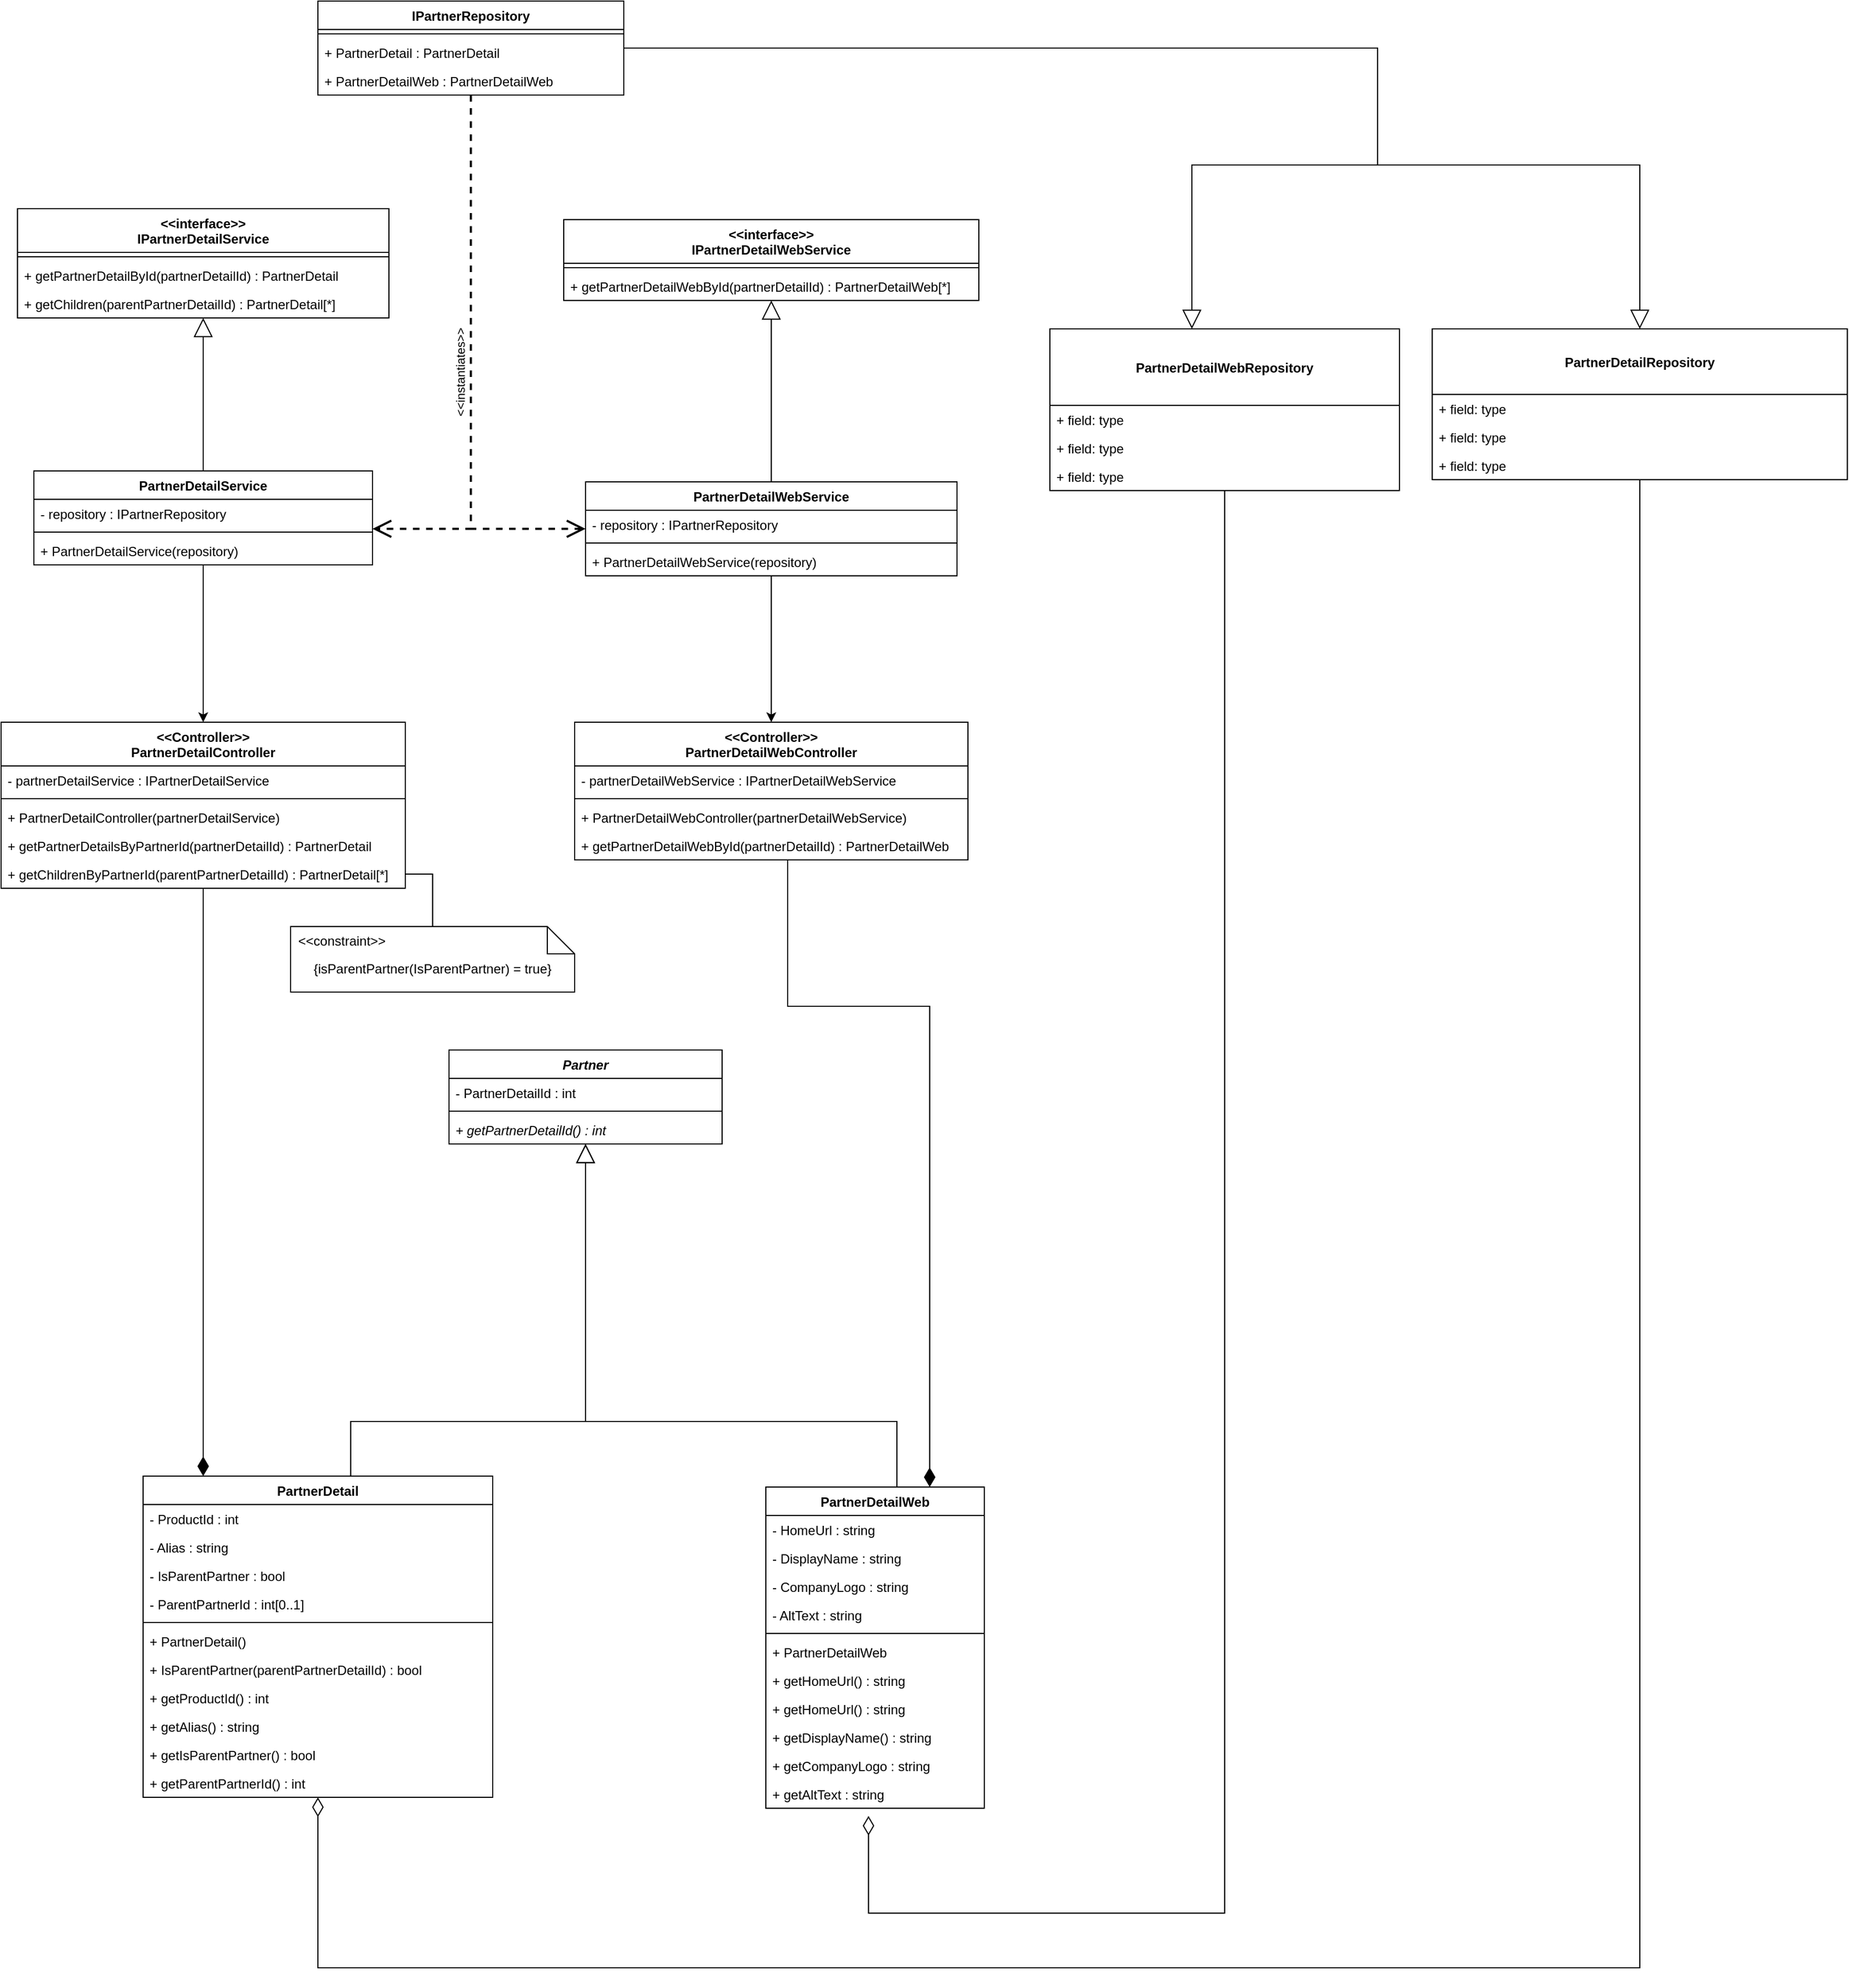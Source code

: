 <mxfile version="13.8.8" type="github">
  <diagram id="JFlCuwMhZZcMJILRrFdY" name="Page-1">
    <mxGraphModel dx="2024" dy="1218" grid="1" gridSize="10" guides="1" tooltips="1" connect="1" arrows="1" fold="1" page="1" pageScale="1" pageWidth="2336" pageHeight="1654" math="0" shadow="0">
      <root>
        <mxCell id="0" />
        <mxCell id="1" parent="0" />
        <mxCell id="4J9gVVPXhBhF94vH3yUa-1" value="PartnerDetail" style="swimlane;fontStyle=1;align=center;verticalAlign=top;childLayout=stackLayout;horizontal=1;startSize=26;horizontalStack=0;resizeParent=1;resizeParentMax=0;resizeLast=0;collapsible=1;marginBottom=0;" parent="1" vertex="1">
          <mxGeometry x="200" y="1400" width="320" height="294" as="geometry" />
        </mxCell>
        <mxCell id="4J9gVVPXhBhF94vH3yUa-42" value="- ProductId : int" style="text;strokeColor=none;fillColor=none;align=left;verticalAlign=top;spacingLeft=4;spacingRight=4;overflow=hidden;rotatable=0;points=[[0,0.5],[1,0.5]];portConstraint=eastwest;" parent="4J9gVVPXhBhF94vH3yUa-1" vertex="1">
          <mxGeometry y="26" width="320" height="26" as="geometry" />
        </mxCell>
        <mxCell id="4J9gVVPXhBhF94vH3yUa-6" value="- Alias : string" style="text;strokeColor=none;fillColor=none;align=left;verticalAlign=top;spacingLeft=4;spacingRight=4;overflow=hidden;rotatable=0;points=[[0,0.5],[1,0.5]];portConstraint=eastwest;" parent="4J9gVVPXhBhF94vH3yUa-1" vertex="1">
          <mxGeometry y="52" width="320" height="26" as="geometry" />
        </mxCell>
        <mxCell id="4J9gVVPXhBhF94vH3yUa-7" value="- IsParentPartner : bool" style="text;strokeColor=none;fillColor=none;align=left;verticalAlign=top;spacingLeft=4;spacingRight=4;overflow=hidden;rotatable=0;points=[[0,0.5],[1,0.5]];portConstraint=eastwest;" parent="4J9gVVPXhBhF94vH3yUa-1" vertex="1">
          <mxGeometry y="78" width="320" height="26" as="geometry" />
        </mxCell>
        <mxCell id="4J9gVVPXhBhF94vH3yUa-8" value="- ParentPartnerId : int[0..1]" style="text;strokeColor=none;fillColor=none;align=left;verticalAlign=top;spacingLeft=4;spacingRight=4;overflow=hidden;rotatable=0;points=[[0,0.5],[1,0.5]];portConstraint=eastwest;" parent="4J9gVVPXhBhF94vH3yUa-1" vertex="1">
          <mxGeometry y="104" width="320" height="26" as="geometry" />
        </mxCell>
        <mxCell id="4J9gVVPXhBhF94vH3yUa-3" value="" style="line;strokeWidth=1;fillColor=none;align=left;verticalAlign=middle;spacingTop=-1;spacingLeft=3;spacingRight=3;rotatable=0;labelPosition=right;points=[];portConstraint=eastwest;" parent="4J9gVVPXhBhF94vH3yUa-1" vertex="1">
          <mxGeometry y="130" width="320" height="8" as="geometry" />
        </mxCell>
        <mxCell id="4J9gVVPXhBhF94vH3yUa-39" value="+ PartnerDetail()" style="text;strokeColor=none;fillColor=none;align=left;verticalAlign=top;spacingLeft=4;spacingRight=4;overflow=hidden;rotatable=0;points=[[0,0.5],[1,0.5]];portConstraint=eastwest;" parent="4J9gVVPXhBhF94vH3yUa-1" vertex="1">
          <mxGeometry y="138" width="320" height="26" as="geometry" />
        </mxCell>
        <mxCell id="4J9gVVPXhBhF94vH3yUa-57" value="+ IsParentPartner(parentPartnerDetailId) : bool" style="text;strokeColor=none;fillColor=none;align=left;verticalAlign=top;spacingLeft=4;spacingRight=4;overflow=hidden;rotatable=0;points=[[0,0.5],[1,0.5]];portConstraint=eastwest;" parent="4J9gVVPXhBhF94vH3yUa-1" vertex="1">
          <mxGeometry y="164" width="320" height="26" as="geometry" />
        </mxCell>
        <mxCell id="4J9gVVPXhBhF94vH3yUa-45" value="+ getProductId() : int" style="text;strokeColor=none;fillColor=none;align=left;verticalAlign=top;spacingLeft=4;spacingRight=4;overflow=hidden;rotatable=0;points=[[0,0.5],[1,0.5]];portConstraint=eastwest;" parent="4J9gVVPXhBhF94vH3yUa-1" vertex="1">
          <mxGeometry y="190" width="320" height="26" as="geometry" />
        </mxCell>
        <mxCell id="4J9gVVPXhBhF94vH3yUa-46" value="+ getAlias() : string" style="text;strokeColor=none;fillColor=none;align=left;verticalAlign=top;spacingLeft=4;spacingRight=4;overflow=hidden;rotatable=0;points=[[0,0.5],[1,0.5]];portConstraint=eastwest;" parent="4J9gVVPXhBhF94vH3yUa-1" vertex="1">
          <mxGeometry y="216" width="320" height="26" as="geometry" />
        </mxCell>
        <mxCell id="4J9gVVPXhBhF94vH3yUa-47" value="+ getIsParentPartner() : bool" style="text;strokeColor=none;fillColor=none;align=left;verticalAlign=top;spacingLeft=4;spacingRight=4;overflow=hidden;rotatable=0;points=[[0,0.5],[1,0.5]];portConstraint=eastwest;" parent="4J9gVVPXhBhF94vH3yUa-1" vertex="1">
          <mxGeometry y="242" width="320" height="26" as="geometry" />
        </mxCell>
        <mxCell id="4J9gVVPXhBhF94vH3yUa-48" value="+ getParentPartnerId() : int" style="text;strokeColor=none;fillColor=none;align=left;verticalAlign=top;spacingLeft=4;spacingRight=4;overflow=hidden;rotatable=0;points=[[0,0.5],[1,0.5]];portConstraint=eastwest;" parent="4J9gVVPXhBhF94vH3yUa-1" vertex="1">
          <mxGeometry y="268" width="320" height="26" as="geometry" />
        </mxCell>
        <mxCell id="0JB3OAhcObNb3hOoxOpN-58" style="edgeStyle=orthogonalEdgeStyle;rounded=0;orthogonalLoop=1;jettySize=auto;html=1;entryX=0.75;entryY=0;entryDx=0;entryDy=0;endArrow=diamondThin;endFill=1;endSize=15;strokeWidth=1;" edge="1" parent="1" source="4J9gVVPXhBhF94vH3yUa-9" target="4J9gVVPXhBhF94vH3yUa-13">
          <mxGeometry relative="1" as="geometry">
            <Array as="points">
              <mxPoint x="790" y="970" />
              <mxPoint x="920" y="970" />
            </Array>
          </mxGeometry>
        </mxCell>
        <mxCell id="4J9gVVPXhBhF94vH3yUa-9" value="&lt;&lt;Controller&gt;&gt;&#xa;PartnerDetailWebController" style="swimlane;fontStyle=1;align=center;verticalAlign=top;childLayout=stackLayout;horizontal=1;startSize=40;horizontalStack=0;resizeParent=1;resizeParentMax=0;resizeLast=0;collapsible=1;marginBottom=0;" parent="1" vertex="1">
          <mxGeometry x="595" y="710" width="360" height="126" as="geometry" />
        </mxCell>
        <mxCell id="4J9gVVPXhBhF94vH3yUa-10" value="- partnerDetailWebService : IPartnerDetailWebService" style="text;strokeColor=none;fillColor=none;align=left;verticalAlign=top;spacingLeft=4;spacingRight=4;overflow=hidden;rotatable=0;points=[[0,0.5],[1,0.5]];portConstraint=eastwest;" parent="4J9gVVPXhBhF94vH3yUa-9" vertex="1">
          <mxGeometry y="40" width="360" height="26" as="geometry" />
        </mxCell>
        <mxCell id="4J9gVVPXhBhF94vH3yUa-11" value="" style="line;strokeWidth=1;fillColor=none;align=left;verticalAlign=middle;spacingTop=-1;spacingLeft=3;spacingRight=3;rotatable=0;labelPosition=right;points=[];portConstraint=eastwest;" parent="4J9gVVPXhBhF94vH3yUa-9" vertex="1">
          <mxGeometry y="66" width="360" height="8" as="geometry" />
        </mxCell>
        <mxCell id="4J9gVVPXhBhF94vH3yUa-60" value="+ PartnerDetailWebController(partnerDetailWebService)" style="text;strokeColor=none;fillColor=none;align=left;verticalAlign=top;spacingLeft=4;spacingRight=4;overflow=hidden;rotatable=0;points=[[0,0.5],[1,0.5]];portConstraint=eastwest;" parent="4J9gVVPXhBhF94vH3yUa-9" vertex="1">
          <mxGeometry y="74" width="360" height="26" as="geometry" />
        </mxCell>
        <mxCell id="4J9gVVPXhBhF94vH3yUa-12" value="+ getPartnerDetailWebById(partnerDetailId) : PartnerDetailWeb" style="text;strokeColor=none;fillColor=none;align=left;verticalAlign=top;spacingLeft=4;spacingRight=4;overflow=hidden;rotatable=0;points=[[0,0.5],[1,0.5]];portConstraint=eastwest;" parent="4J9gVVPXhBhF94vH3yUa-9" vertex="1">
          <mxGeometry y="100" width="360" height="26" as="geometry" />
        </mxCell>
        <mxCell id="4J9gVVPXhBhF94vH3yUa-13" value="PartnerDetailWeb" style="swimlane;fontStyle=1;align=center;verticalAlign=top;childLayout=stackLayout;horizontal=1;startSize=26;horizontalStack=0;resizeParent=1;resizeParentMax=0;resizeLast=0;collapsible=1;marginBottom=0;" parent="1" vertex="1">
          <mxGeometry x="770" y="1410" width="200" height="294" as="geometry" />
        </mxCell>
        <mxCell id="4J9gVVPXhBhF94vH3yUa-17" value="- HomeUrl : string" style="text;strokeColor=none;fillColor=none;align=left;verticalAlign=top;spacingLeft=4;spacingRight=4;overflow=hidden;rotatable=0;points=[[0,0.5],[1,0.5]];portConstraint=eastwest;" parent="4J9gVVPXhBhF94vH3yUa-13" vertex="1">
          <mxGeometry y="26" width="200" height="26" as="geometry" />
        </mxCell>
        <mxCell id="4J9gVVPXhBhF94vH3yUa-18" value="- DisplayName : string" style="text;strokeColor=none;fillColor=none;align=left;verticalAlign=top;spacingLeft=4;spacingRight=4;overflow=hidden;rotatable=0;points=[[0,0.5],[1,0.5]];portConstraint=eastwest;" parent="4J9gVVPXhBhF94vH3yUa-13" vertex="1">
          <mxGeometry y="52" width="200" height="26" as="geometry" />
        </mxCell>
        <mxCell id="4J9gVVPXhBhF94vH3yUa-20" value="- CompanyLogo : string" style="text;strokeColor=none;fillColor=none;align=left;verticalAlign=top;spacingLeft=4;spacingRight=4;overflow=hidden;rotatable=0;points=[[0,0.5],[1,0.5]];portConstraint=eastwest;" parent="4J9gVVPXhBhF94vH3yUa-13" vertex="1">
          <mxGeometry y="78" width="200" height="26" as="geometry" />
        </mxCell>
        <mxCell id="4J9gVVPXhBhF94vH3yUa-19" value="- AltText : string" style="text;strokeColor=none;fillColor=none;align=left;verticalAlign=top;spacingLeft=4;spacingRight=4;overflow=hidden;rotatable=0;points=[[0,0.5],[1,0.5]];portConstraint=eastwest;" parent="4J9gVVPXhBhF94vH3yUa-13" vertex="1">
          <mxGeometry y="104" width="200" height="26" as="geometry" />
        </mxCell>
        <mxCell id="4J9gVVPXhBhF94vH3yUa-15" value="" style="line;strokeWidth=1;fillColor=none;align=left;verticalAlign=middle;spacingTop=-1;spacingLeft=3;spacingRight=3;rotatable=0;labelPosition=right;points=[];portConstraint=eastwest;" parent="4J9gVVPXhBhF94vH3yUa-13" vertex="1">
          <mxGeometry y="130" width="200" height="8" as="geometry" />
        </mxCell>
        <mxCell id="4J9gVVPXhBhF94vH3yUa-56" value="+ PartnerDetailWeb" style="text;strokeColor=none;fillColor=none;align=left;verticalAlign=top;spacingLeft=4;spacingRight=4;overflow=hidden;rotatable=0;points=[[0,0.5],[1,0.5]];portConstraint=eastwest;" parent="4J9gVVPXhBhF94vH3yUa-13" vertex="1">
          <mxGeometry y="138" width="200" height="26" as="geometry" />
        </mxCell>
        <mxCell id="4J9gVVPXhBhF94vH3yUa-58" value="+ getHomeUrl() : string" style="text;strokeColor=none;fillColor=none;align=left;verticalAlign=top;spacingLeft=4;spacingRight=4;overflow=hidden;rotatable=0;points=[[0,0.5],[1,0.5]];portConstraint=eastwest;" parent="4J9gVVPXhBhF94vH3yUa-13" vertex="1">
          <mxGeometry y="164" width="200" height="26" as="geometry" />
        </mxCell>
        <mxCell id="4J9gVVPXhBhF94vH3yUa-16" value="+ getHomeUrl() : string" style="text;strokeColor=none;fillColor=none;align=left;verticalAlign=top;spacingLeft=4;spacingRight=4;overflow=hidden;rotatable=0;points=[[0,0.5],[1,0.5]];portConstraint=eastwest;" parent="4J9gVVPXhBhF94vH3yUa-13" vertex="1">
          <mxGeometry y="190" width="200" height="26" as="geometry" />
        </mxCell>
        <mxCell id="4J9gVVPXhBhF94vH3yUa-49" value="+ getDisplayName() : string" style="text;strokeColor=none;fillColor=none;align=left;verticalAlign=top;spacingLeft=4;spacingRight=4;overflow=hidden;rotatable=0;points=[[0,0.5],[1,0.5]];portConstraint=eastwest;" parent="4J9gVVPXhBhF94vH3yUa-13" vertex="1">
          <mxGeometry y="216" width="200" height="26" as="geometry" />
        </mxCell>
        <mxCell id="4J9gVVPXhBhF94vH3yUa-50" value="+ getCompanyLogo : string" style="text;strokeColor=none;fillColor=none;align=left;verticalAlign=top;spacingLeft=4;spacingRight=4;overflow=hidden;rotatable=0;points=[[0,0.5],[1,0.5]];portConstraint=eastwest;" parent="4J9gVVPXhBhF94vH3yUa-13" vertex="1">
          <mxGeometry y="242" width="200" height="26" as="geometry" />
        </mxCell>
        <mxCell id="4J9gVVPXhBhF94vH3yUa-51" value="+ getAltText : string" style="text;strokeColor=none;fillColor=none;align=left;verticalAlign=top;spacingLeft=4;spacingRight=4;overflow=hidden;rotatable=0;points=[[0,0.5],[1,0.5]];portConstraint=eastwest;" parent="4J9gVVPXhBhF94vH3yUa-13" vertex="1">
          <mxGeometry y="268" width="200" height="26" as="geometry" />
        </mxCell>
        <mxCell id="4J9gVVPXhBhF94vH3yUa-21" value="Partner" style="swimlane;fontStyle=3;align=center;verticalAlign=top;childLayout=stackLayout;horizontal=1;startSize=26;horizontalStack=0;resizeParent=1;resizeParentMax=0;resizeLast=0;collapsible=1;marginBottom=0;" parent="1" vertex="1">
          <mxGeometry x="480" y="1010" width="250" height="86" as="geometry" />
        </mxCell>
        <mxCell id="4J9gVVPXhBhF94vH3yUa-22" value="- PartnerDetailId : int" style="text;strokeColor=none;fillColor=none;align=left;verticalAlign=top;spacingLeft=4;spacingRight=4;overflow=hidden;rotatable=0;points=[[0,0.5],[1,0.5]];portConstraint=eastwest;" parent="4J9gVVPXhBhF94vH3yUa-21" vertex="1">
          <mxGeometry y="26" width="250" height="26" as="geometry" />
        </mxCell>
        <mxCell id="4J9gVVPXhBhF94vH3yUa-23" value="" style="line;strokeWidth=1;fillColor=none;align=left;verticalAlign=middle;spacingTop=-1;spacingLeft=3;spacingRight=3;rotatable=0;labelPosition=right;points=[];portConstraint=eastwest;" parent="4J9gVVPXhBhF94vH3yUa-21" vertex="1">
          <mxGeometry y="52" width="250" height="8" as="geometry" />
        </mxCell>
        <mxCell id="4J9gVVPXhBhF94vH3yUa-24" value="+ getPartnerDetailId() : int" style="text;strokeColor=none;fillColor=none;align=left;verticalAlign=top;spacingLeft=4;spacingRight=4;overflow=hidden;rotatable=0;points=[[0,0.5],[1,0.5]];portConstraint=eastwest;fontStyle=2" parent="4J9gVVPXhBhF94vH3yUa-21" vertex="1">
          <mxGeometry y="60" width="250" height="26" as="geometry" />
        </mxCell>
        <mxCell id="4J9gVVPXhBhF94vH3yUa-28" value="" style="endArrow=block;endSize=15;endFill=0;shadow=0;strokeWidth=1;rounded=0;edgeStyle=elbowEdgeStyle;elbow=vertical;" parent="1" source="4J9gVVPXhBhF94vH3yUa-1" target="4J9gVVPXhBhF94vH3yUa-21" edge="1">
          <mxGeometry width="160" relative="1" as="geometry">
            <mxPoint x="550" y="1610" as="sourcePoint" />
            <mxPoint x="727" y="1278" as="targetPoint" />
            <Array as="points">
              <mxPoint x="390" y="1350" />
              <mxPoint x="745" y="1350" />
            </Array>
          </mxGeometry>
        </mxCell>
        <mxCell id="4J9gVVPXhBhF94vH3yUa-29" value="" style="endArrow=block;endSize=15;endFill=0;shadow=0;strokeWidth=1;rounded=0;edgeStyle=elbowEdgeStyle;elbow=vertical;" parent="1" source="4J9gVVPXhBhF94vH3yUa-13" target="4J9gVVPXhBhF94vH3yUa-21" edge="1">
          <mxGeometry width="160" relative="1" as="geometry">
            <mxPoint x="760" y="1446" as="sourcePoint" />
            <mxPoint x="745" y="1190" as="targetPoint" />
            <Array as="points">
              <mxPoint x="890" y="1350" />
              <mxPoint x="900" y="1710" />
            </Array>
          </mxGeometry>
        </mxCell>
        <mxCell id="0JB3OAhcObNb3hOoxOpN-43" style="edgeStyle=orthogonalEdgeStyle;rounded=0;orthogonalLoop=1;jettySize=auto;html=1;endArrow=diamondThin;endFill=1;strokeWidth=1;endSize=15;" edge="1" parent="1" source="4J9gVVPXhBhF94vH3yUa-33" target="4J9gVVPXhBhF94vH3yUa-1">
          <mxGeometry relative="1" as="geometry">
            <Array as="points">
              <mxPoint x="255" y="1320" />
              <mxPoint x="255" y="1320" />
            </Array>
          </mxGeometry>
        </mxCell>
        <mxCell id="4J9gVVPXhBhF94vH3yUa-33" value="&lt;&lt;Controller&gt;&gt;&#xa;PartnerDetailController" style="swimlane;fontStyle=1;align=center;verticalAlign=top;childLayout=stackLayout;horizontal=1;startSize=40;horizontalStack=0;resizeParent=1;resizeParentMax=0;resizeLast=0;collapsible=1;marginBottom=0;" parent="1" vertex="1">
          <mxGeometry x="70" y="710" width="370" height="152" as="geometry" />
        </mxCell>
        <mxCell id="4J9gVVPXhBhF94vH3yUa-34" value="- partnerDetailService : IPartnerDetailService" style="text;strokeColor=none;fillColor=none;align=left;verticalAlign=top;spacingLeft=4;spacingRight=4;overflow=hidden;rotatable=0;points=[[0,0.5],[1,0.5]];portConstraint=eastwest;" parent="4J9gVVPXhBhF94vH3yUa-33" vertex="1">
          <mxGeometry y="40" width="370" height="26" as="geometry" />
        </mxCell>
        <mxCell id="4J9gVVPXhBhF94vH3yUa-35" value="" style="line;strokeWidth=1;fillColor=none;align=left;verticalAlign=middle;spacingTop=-1;spacingLeft=3;spacingRight=3;rotatable=0;labelPosition=right;points=[];portConstraint=eastwest;" parent="4J9gVVPXhBhF94vH3yUa-33" vertex="1">
          <mxGeometry y="66" width="370" height="8" as="geometry" />
        </mxCell>
        <mxCell id="4J9gVVPXhBhF94vH3yUa-41" value="+ PartnerDetailController(partnerDetailService)" style="text;strokeColor=none;fillColor=none;align=left;verticalAlign=top;spacingLeft=4;spacingRight=4;overflow=hidden;rotatable=0;points=[[0,0.5],[1,0.5]];portConstraint=eastwest;" parent="4J9gVVPXhBhF94vH3yUa-33" vertex="1">
          <mxGeometry y="74" width="370" height="26" as="geometry" />
        </mxCell>
        <mxCell id="4J9gVVPXhBhF94vH3yUa-59" value="+ getPartnerDetailsByPartnerId(partnerDetailId) : PartnerDetail" style="text;strokeColor=none;fillColor=none;align=left;verticalAlign=top;spacingLeft=4;spacingRight=4;overflow=hidden;rotatable=0;points=[[0,0.5],[1,0.5]];portConstraint=eastwest;" parent="4J9gVVPXhBhF94vH3yUa-33" vertex="1">
          <mxGeometry y="100" width="370" height="26" as="geometry" />
        </mxCell>
        <mxCell id="4J9gVVPXhBhF94vH3yUa-36" value="+ getChildrenByPartnerId(parentPartnerDetailId) : PartnerDetail[*]" style="text;strokeColor=none;fillColor=none;align=left;verticalAlign=top;spacingLeft=4;spacingRight=4;overflow=hidden;rotatable=0;points=[[0,0.5],[1,0.5]];portConstraint=eastwest;" parent="4J9gVVPXhBhF94vH3yUa-33" vertex="1">
          <mxGeometry y="126" width="370" height="26" as="geometry" />
        </mxCell>
        <mxCell id="4J9gVVPXhBhF94vH3yUa-55" style="edgeStyle=orthogonalEdgeStyle;rounded=0;orthogonalLoop=1;jettySize=auto;html=1;startArrow=none;startFill=0;endArrow=none;endFill=0;" parent="1" source="4J9gVVPXhBhF94vH3yUa-52" target="4J9gVVPXhBhF94vH3yUa-36" edge="1">
          <mxGeometry relative="1" as="geometry" />
        </mxCell>
        <mxCell id="4J9gVVPXhBhF94vH3yUa-52" value="{isParentPartner(IsParentPartner) = true}" style="shape=note2;boundedLbl=1;whiteSpace=wrap;html=1;size=25;verticalAlign=top;align=center;" parent="1" vertex="1">
          <mxGeometry x="335" y="897" width="260" height="60" as="geometry" />
        </mxCell>
        <mxCell id="4J9gVVPXhBhF94vH3yUa-53" value="&lt;&lt;constraint&gt;&gt;" style="resizeWidth=1;part=1;strokeColor=none;fillColor=none;align=left;spacingLeft=5;" parent="4J9gVVPXhBhF94vH3yUa-52" vertex="1">
          <mxGeometry width="260" height="25" relative="1" as="geometry" />
        </mxCell>
        <mxCell id="0JB3OAhcObNb3hOoxOpN-1" value="&lt;&lt;interface&gt;&gt;&#xa;IPartnerDetailService" style="swimlane;fontStyle=1;align=center;verticalAlign=top;childLayout=stackLayout;horizontal=1;startSize=40;horizontalStack=0;resizeParent=1;resizeParentMax=0;resizeLast=0;collapsible=1;marginBottom=0;" vertex="1" parent="1">
          <mxGeometry x="85" y="240" width="340" height="100" as="geometry" />
        </mxCell>
        <mxCell id="0JB3OAhcObNb3hOoxOpN-3" value="" style="line;strokeWidth=1;fillColor=none;align=left;verticalAlign=middle;spacingTop=-1;spacingLeft=3;spacingRight=3;rotatable=0;labelPosition=right;points=[];portConstraint=eastwest;" vertex="1" parent="0JB3OAhcObNb3hOoxOpN-1">
          <mxGeometry y="40" width="340" height="8" as="geometry" />
        </mxCell>
        <mxCell id="0JB3OAhcObNb3hOoxOpN-4" value="+ getPartnerDetailById(partnerDetailId) : PartnerDetail" style="text;strokeColor=none;fillColor=none;align=left;verticalAlign=top;spacingLeft=4;spacingRight=4;overflow=hidden;rotatable=0;points=[[0,0.5],[1,0.5]];portConstraint=eastwest;" vertex="1" parent="0JB3OAhcObNb3hOoxOpN-1">
          <mxGeometry y="48" width="340" height="26" as="geometry" />
        </mxCell>
        <mxCell id="0JB3OAhcObNb3hOoxOpN-28" value="+ getChildren(parentPartnerDetailId) : PartnerDetail[*]" style="text;strokeColor=none;fillColor=none;align=left;verticalAlign=top;spacingLeft=4;spacingRight=4;overflow=hidden;rotatable=0;points=[[0,0.5],[1,0.5]];portConstraint=eastwest;" vertex="1" parent="0JB3OAhcObNb3hOoxOpN-1">
          <mxGeometry y="74" width="340" height="26" as="geometry" />
        </mxCell>
        <mxCell id="0JB3OAhcObNb3hOoxOpN-50" style="edgeStyle=orthogonalEdgeStyle;rounded=0;orthogonalLoop=1;jettySize=auto;html=1;dashed=1;endArrow=open;endFill=0;strokeWidth=2;endSize=13;" edge="1" parent="1" source="0JB3OAhcObNb3hOoxOpN-6" target="0JB3OAhcObNb3hOoxOpN-33">
          <mxGeometry relative="1" as="geometry">
            <Array as="points">
              <mxPoint x="500" y="533" />
            </Array>
          </mxGeometry>
        </mxCell>
        <mxCell id="0JB3OAhcObNb3hOoxOpN-55" style="edgeStyle=orthogonalEdgeStyle;rounded=0;orthogonalLoop=1;jettySize=auto;html=1;dashed=1;strokeWidth=2;endArrow=open;endFill=0;endSize=13;" edge="1" parent="1" source="0JB3OAhcObNb3hOoxOpN-6" target="0JB3OAhcObNb3hOoxOpN-37">
          <mxGeometry relative="1" as="geometry">
            <Array as="points">
              <mxPoint x="500" y="533" />
            </Array>
          </mxGeometry>
        </mxCell>
        <mxCell id="0JB3OAhcObNb3hOoxOpN-75" style="edgeStyle=orthogonalEdgeStyle;rounded=0;orthogonalLoop=1;jettySize=auto;html=1;entryX=0.5;entryY=0;entryDx=0;entryDy=0;endArrow=block;endFill=0;endSize=15;strokeWidth=1;" edge="1" parent="1" source="0JB3OAhcObNb3hOoxOpN-6" target="0JB3OAhcObNb3hOoxOpN-71">
          <mxGeometry relative="1" as="geometry">
            <Array as="points">
              <mxPoint x="1330" y="93" />
              <mxPoint x="1330" y="200" />
              <mxPoint x="1570" y="200" />
            </Array>
          </mxGeometry>
        </mxCell>
        <mxCell id="0JB3OAhcObNb3hOoxOpN-77" style="edgeStyle=orthogonalEdgeStyle;rounded=0;orthogonalLoop=1;jettySize=auto;html=1;endArrow=block;endFill=0;endSize=15;strokeWidth=1;" edge="1" parent="1" source="0JB3OAhcObNb3hOoxOpN-6" target="0JB3OAhcObNb3hOoxOpN-67">
          <mxGeometry relative="1" as="geometry">
            <Array as="points">
              <mxPoint x="1330" y="93" />
              <mxPoint x="1330" y="200" />
              <mxPoint x="1160" y="200" />
            </Array>
          </mxGeometry>
        </mxCell>
        <mxCell id="0JB3OAhcObNb3hOoxOpN-6" value="IPartnerRepository" style="swimlane;fontStyle=1;align=center;verticalAlign=top;childLayout=stackLayout;horizontal=1;startSize=26;horizontalStack=0;resizeParent=1;resizeParentMax=0;resizeLast=0;collapsible=1;marginBottom=0;" vertex="1" parent="1">
          <mxGeometry x="360" y="50" width="280" height="86" as="geometry" />
        </mxCell>
        <mxCell id="0JB3OAhcObNb3hOoxOpN-8" value="" style="line;strokeWidth=1;fillColor=none;align=left;verticalAlign=middle;spacingTop=-1;spacingLeft=3;spacingRight=3;rotatable=0;labelPosition=right;points=[];portConstraint=eastwest;" vertex="1" parent="0JB3OAhcObNb3hOoxOpN-6">
          <mxGeometry y="26" width="280" height="8" as="geometry" />
        </mxCell>
        <mxCell id="0JB3OAhcObNb3hOoxOpN-9" value="+ PartnerDetail : PartnerDetail" style="text;strokeColor=none;fillColor=none;align=left;verticalAlign=top;spacingLeft=4;spacingRight=4;overflow=hidden;rotatable=0;points=[[0,0.5],[1,0.5]];portConstraint=eastwest;" vertex="1" parent="0JB3OAhcObNb3hOoxOpN-6">
          <mxGeometry y="34" width="280" height="26" as="geometry" />
        </mxCell>
        <mxCell id="0JB3OAhcObNb3hOoxOpN-47" value="+ PartnerDetailWeb : PartnerDetailWeb" style="text;strokeColor=none;fillColor=none;align=left;verticalAlign=top;spacingLeft=4;spacingRight=4;overflow=hidden;rotatable=0;points=[[0,0.5],[1,0.5]];portConstraint=eastwest;" vertex="1" parent="0JB3OAhcObNb3hOoxOpN-6">
          <mxGeometry y="60" width="280" height="26" as="geometry" />
        </mxCell>
        <mxCell id="0JB3OAhcObNb3hOoxOpN-10" value="&lt;&lt;interface&gt;&gt;&#xa;IPartnerDetailWebService" style="swimlane;fontStyle=1;align=center;verticalAlign=top;childLayout=stackLayout;horizontal=1;startSize=40;horizontalStack=0;resizeParent=1;resizeParentMax=0;resizeLast=0;collapsible=1;marginBottom=0;" vertex="1" parent="1">
          <mxGeometry x="585" y="250" width="380" height="74" as="geometry" />
        </mxCell>
        <mxCell id="0JB3OAhcObNb3hOoxOpN-12" value="" style="line;strokeWidth=1;fillColor=none;align=left;verticalAlign=middle;spacingTop=-1;spacingLeft=3;spacingRight=3;rotatable=0;labelPosition=right;points=[];portConstraint=eastwest;" vertex="1" parent="0JB3OAhcObNb3hOoxOpN-10">
          <mxGeometry y="40" width="380" height="8" as="geometry" />
        </mxCell>
        <mxCell id="0JB3OAhcObNb3hOoxOpN-13" value="+ getPartnerDetailWebById(partnerDetailId) : PartnerDetailWeb[*]" style="text;strokeColor=none;fillColor=none;align=left;verticalAlign=top;spacingLeft=4;spacingRight=4;overflow=hidden;rotatable=0;points=[[0,0.5],[1,0.5]];portConstraint=eastwest;" vertex="1" parent="0JB3OAhcObNb3hOoxOpN-10">
          <mxGeometry y="48" width="380" height="26" as="geometry" />
        </mxCell>
        <mxCell id="0JB3OAhcObNb3hOoxOpN-22" value="" style="endArrow=block;endFill=0;endSize=15;html=1;" edge="1" parent="1" source="0JB3OAhcObNb3hOoxOpN-33" target="0JB3OAhcObNb3hOoxOpN-1">
          <mxGeometry width="160" relative="1" as="geometry">
            <mxPoint x="255" y="490" as="sourcePoint" />
            <mxPoint x="725" y="530" as="targetPoint" />
          </mxGeometry>
        </mxCell>
        <mxCell id="0JB3OAhcObNb3hOoxOpN-23" value="" style="endArrow=block;endFill=0;endSize=15;html=1;" edge="1" parent="1" source="0JB3OAhcObNb3hOoxOpN-37" target="0JB3OAhcObNb3hOoxOpN-10">
          <mxGeometry width="160" relative="1" as="geometry">
            <mxPoint x="775" y="490" as="sourcePoint" />
            <mxPoint x="258.451" y="404" as="targetPoint" />
          </mxGeometry>
        </mxCell>
        <mxCell id="0JB3OAhcObNb3hOoxOpN-41" style="edgeStyle=orthogonalEdgeStyle;rounded=0;orthogonalLoop=1;jettySize=auto;html=1;" edge="1" parent="1" source="0JB3OAhcObNb3hOoxOpN-33" target="4J9gVVPXhBhF94vH3yUa-33">
          <mxGeometry relative="1" as="geometry" />
        </mxCell>
        <mxCell id="0JB3OAhcObNb3hOoxOpN-33" value="PartnerDetailService" style="swimlane;fontStyle=1;align=center;verticalAlign=top;childLayout=stackLayout;horizontal=1;startSize=26;horizontalStack=0;resizeParent=1;resizeParentMax=0;resizeLast=0;collapsible=1;marginBottom=0;" vertex="1" parent="1">
          <mxGeometry x="100" y="480" width="310" height="86" as="geometry" />
        </mxCell>
        <mxCell id="0JB3OAhcObNb3hOoxOpN-34" value="- repository : IPartnerRepository" style="text;strokeColor=none;fillColor=none;align=left;verticalAlign=top;spacingLeft=4;spacingRight=4;overflow=hidden;rotatable=0;points=[[0,0.5],[1,0.5]];portConstraint=eastwest;" vertex="1" parent="0JB3OAhcObNb3hOoxOpN-33">
          <mxGeometry y="26" width="310" height="26" as="geometry" />
        </mxCell>
        <mxCell id="0JB3OAhcObNb3hOoxOpN-35" value="" style="line;strokeWidth=1;fillColor=none;align=left;verticalAlign=middle;spacingTop=-1;spacingLeft=3;spacingRight=3;rotatable=0;labelPosition=right;points=[];portConstraint=eastwest;" vertex="1" parent="0JB3OAhcObNb3hOoxOpN-33">
          <mxGeometry y="52" width="310" height="8" as="geometry" />
        </mxCell>
        <mxCell id="0JB3OAhcObNb3hOoxOpN-36" value="+ PartnerDetailService(repository)" style="text;strokeColor=none;fillColor=none;align=left;verticalAlign=top;spacingLeft=4;spacingRight=4;overflow=hidden;rotatable=0;points=[[0,0.5],[1,0.5]];portConstraint=eastwest;" vertex="1" parent="0JB3OAhcObNb3hOoxOpN-33">
          <mxGeometry y="60" width="310" height="26" as="geometry" />
        </mxCell>
        <mxCell id="0JB3OAhcObNb3hOoxOpN-42" style="edgeStyle=orthogonalEdgeStyle;rounded=0;orthogonalLoop=1;jettySize=auto;html=1;" edge="1" parent="1" source="0JB3OAhcObNb3hOoxOpN-37" target="4J9gVVPXhBhF94vH3yUa-9">
          <mxGeometry relative="1" as="geometry" />
        </mxCell>
        <mxCell id="0JB3OAhcObNb3hOoxOpN-37" value="PartnerDetailWebService" style="swimlane;fontStyle=1;align=center;verticalAlign=top;childLayout=stackLayout;horizontal=1;startSize=26;horizontalStack=0;resizeParent=1;resizeParentMax=0;resizeLast=0;collapsible=1;marginBottom=0;" vertex="1" parent="1">
          <mxGeometry x="605" y="490" width="340" height="86" as="geometry" />
        </mxCell>
        <mxCell id="0JB3OAhcObNb3hOoxOpN-38" value="- repository : IPartnerRepository" style="text;strokeColor=none;fillColor=none;align=left;verticalAlign=top;spacingLeft=4;spacingRight=4;overflow=hidden;rotatable=0;points=[[0,0.5],[1,0.5]];portConstraint=eastwest;" vertex="1" parent="0JB3OAhcObNb3hOoxOpN-37">
          <mxGeometry y="26" width="340" height="26" as="geometry" />
        </mxCell>
        <mxCell id="0JB3OAhcObNb3hOoxOpN-39" value="" style="line;strokeWidth=1;fillColor=none;align=left;verticalAlign=middle;spacingTop=-1;spacingLeft=3;spacingRight=3;rotatable=0;labelPosition=right;points=[];portConstraint=eastwest;" vertex="1" parent="0JB3OAhcObNb3hOoxOpN-37">
          <mxGeometry y="52" width="340" height="8" as="geometry" />
        </mxCell>
        <mxCell id="0JB3OAhcObNb3hOoxOpN-40" value="+ PartnerDetailWebService(repository)" style="text;strokeColor=none;fillColor=none;align=left;verticalAlign=top;spacingLeft=4;spacingRight=4;overflow=hidden;rotatable=0;points=[[0,0.5],[1,0.5]];portConstraint=eastwest;" vertex="1" parent="0JB3OAhcObNb3hOoxOpN-37">
          <mxGeometry y="60" width="340" height="26" as="geometry" />
        </mxCell>
        <mxCell id="0JB3OAhcObNb3hOoxOpN-56" value="&amp;lt;&amp;lt;instantiates&amp;gt;&amp;gt;" style="edgeLabel;html=1;align=center;verticalAlign=middle;resizable=0;points=[];rotation=-90;" vertex="1" connectable="0" parent="1">
          <mxGeometry x="490.0" y="390.001" as="geometry" />
        </mxCell>
        <mxCell id="0JB3OAhcObNb3hOoxOpN-78" style="edgeStyle=orthogonalEdgeStyle;rounded=0;orthogonalLoop=1;jettySize=auto;html=1;endArrow=diamondThin;endFill=0;endSize=15;strokeWidth=1;entryX=0.47;entryY=1.269;entryDx=0;entryDy=0;entryPerimeter=0;" edge="1" parent="1" source="0JB3OAhcObNb3hOoxOpN-67" target="4J9gVVPXhBhF94vH3yUa-51">
          <mxGeometry relative="1" as="geometry">
            <mxPoint x="540" y="1850" as="targetPoint" />
            <Array as="points">
              <mxPoint x="1190" y="1800" />
              <mxPoint x="864" y="1800" />
            </Array>
          </mxGeometry>
        </mxCell>
        <mxCell id="0JB3OAhcObNb3hOoxOpN-67" value="PartnerDetailWebRepository" style="swimlane;fontStyle=1;childLayout=stackLayout;horizontal=1;startSize=70;fillColor=none;horizontalStack=0;resizeParent=1;resizeParentMax=0;resizeLast=0;collapsible=1;marginBottom=0;" vertex="1" parent="1">
          <mxGeometry x="1030" y="350" width="320" height="148" as="geometry" />
        </mxCell>
        <mxCell id="0JB3OAhcObNb3hOoxOpN-68" value="+ field: type" style="text;strokeColor=none;fillColor=none;align=left;verticalAlign=top;spacingLeft=4;spacingRight=4;overflow=hidden;rotatable=0;points=[[0,0.5],[1,0.5]];portConstraint=eastwest;" vertex="1" parent="0JB3OAhcObNb3hOoxOpN-67">
          <mxGeometry y="70" width="320" height="26" as="geometry" />
        </mxCell>
        <mxCell id="0JB3OAhcObNb3hOoxOpN-69" value="+ field: type" style="text;strokeColor=none;fillColor=none;align=left;verticalAlign=top;spacingLeft=4;spacingRight=4;overflow=hidden;rotatable=0;points=[[0,0.5],[1,0.5]];portConstraint=eastwest;" vertex="1" parent="0JB3OAhcObNb3hOoxOpN-67">
          <mxGeometry y="96" width="320" height="26" as="geometry" />
        </mxCell>
        <mxCell id="0JB3OAhcObNb3hOoxOpN-70" value="+ field: type" style="text;strokeColor=none;fillColor=none;align=left;verticalAlign=top;spacingLeft=4;spacingRight=4;overflow=hidden;rotatable=0;points=[[0,0.5],[1,0.5]];portConstraint=eastwest;" vertex="1" parent="0JB3OAhcObNb3hOoxOpN-67">
          <mxGeometry y="122" width="320" height="26" as="geometry" />
        </mxCell>
        <mxCell id="0JB3OAhcObNb3hOoxOpN-80" style="edgeStyle=orthogonalEdgeStyle;rounded=0;orthogonalLoop=1;jettySize=auto;html=1;endArrow=diamondThin;endFill=0;endSize=15;strokeWidth=1;entryX=0.5;entryY=1;entryDx=0;entryDy=0;" edge="1" parent="1" source="0JB3OAhcObNb3hOoxOpN-71" target="4J9gVVPXhBhF94vH3yUa-1">
          <mxGeometry relative="1" as="geometry">
            <mxPoint x="510" y="1690" as="targetPoint" />
            <Array as="points">
              <mxPoint x="1570" y="1850" />
              <mxPoint x="360" y="1850" />
            </Array>
          </mxGeometry>
        </mxCell>
        <mxCell id="0JB3OAhcObNb3hOoxOpN-71" value="PartnerDetailRepository" style="swimlane;fontStyle=1;childLayout=stackLayout;horizontal=1;startSize=60;fillColor=none;horizontalStack=0;resizeParent=1;resizeParentMax=0;resizeLast=0;collapsible=1;marginBottom=0;" vertex="1" parent="1">
          <mxGeometry x="1380" y="350" width="380" height="138" as="geometry" />
        </mxCell>
        <mxCell id="0JB3OAhcObNb3hOoxOpN-72" value="+ field: type" style="text;strokeColor=none;fillColor=none;align=left;verticalAlign=top;spacingLeft=4;spacingRight=4;overflow=hidden;rotatable=0;points=[[0,0.5],[1,0.5]];portConstraint=eastwest;" vertex="1" parent="0JB3OAhcObNb3hOoxOpN-71">
          <mxGeometry y="60" width="380" height="26" as="geometry" />
        </mxCell>
        <mxCell id="0JB3OAhcObNb3hOoxOpN-73" value="+ field: type" style="text;strokeColor=none;fillColor=none;align=left;verticalAlign=top;spacingLeft=4;spacingRight=4;overflow=hidden;rotatable=0;points=[[0,0.5],[1,0.5]];portConstraint=eastwest;" vertex="1" parent="0JB3OAhcObNb3hOoxOpN-71">
          <mxGeometry y="86" width="380" height="26" as="geometry" />
        </mxCell>
        <mxCell id="0JB3OAhcObNb3hOoxOpN-74" value="+ field: type" style="text;strokeColor=none;fillColor=none;align=left;verticalAlign=top;spacingLeft=4;spacingRight=4;overflow=hidden;rotatable=0;points=[[0,0.5],[1,0.5]];portConstraint=eastwest;" vertex="1" parent="0JB3OAhcObNb3hOoxOpN-71">
          <mxGeometry y="112" width="380" height="26" as="geometry" />
        </mxCell>
      </root>
    </mxGraphModel>
  </diagram>
</mxfile>
